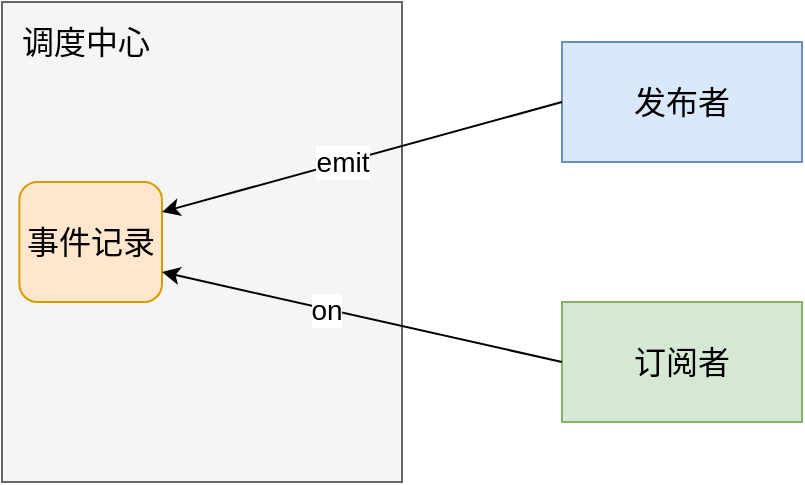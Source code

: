 <mxfile version="20.5.3" type="embed"><diagram id="YJGi8MNPw-SKI1YduvGF" name="Page-1"><mxGraphModel dx="632" dy="536" grid="1" gridSize="10" guides="1" tooltips="1" connect="1" arrows="1" fold="1" page="1" pageScale="1" pageWidth="850" pageHeight="1100" math="0" shadow="0"><root><mxCell id="0"/><mxCell id="1" parent="0"/><mxCell id="8" value="" style="group;fontSize=16;fillColor=#f5f5f5;strokeColor=#666666;fontColor=#333333;" vertex="1" connectable="0" parent="1"><mxGeometry x="91" y="280" width="200" height="240" as="geometry"/></mxCell><mxCell id="6" value="" style="rounded=0;whiteSpace=wrap;html=1;fillColor=#f5f5f5;fontColor=#333333;strokeColor=#666666;" vertex="1" parent="8"><mxGeometry width="200" height="240" as="geometry"/></mxCell><mxCell id="7" value="调度中心" style="text;html=1;strokeColor=none;fillColor=none;align=center;verticalAlign=middle;whiteSpace=wrap;rounded=0;fontSize=16;" vertex="1" parent="8"><mxGeometry x="4.35" y="10" width="75.65" height="20" as="geometry"/></mxCell><mxCell id="9" value="事件记录" style="rounded=1;whiteSpace=wrap;html=1;fontSize=16;fillColor=#ffe6cc;strokeColor=#d79b00;" vertex="1" parent="8"><mxGeometry x="8.7" y="90" width="71.3" height="60" as="geometry"/></mxCell><mxCell id="2" value="发布者" style="rounded=0;whiteSpace=wrap;html=1;fontSize=16;fillColor=#dae8fc;strokeColor=#6c8ebf;" vertex="1" parent="1"><mxGeometry x="371" y="300" width="120" height="60" as="geometry"/></mxCell><mxCell id="3" value="订阅者" style="rounded=0;whiteSpace=wrap;html=1;fontSize=16;fillColor=#d5e8d4;strokeColor=#82b366;" vertex="1" parent="1"><mxGeometry x="371" y="430" width="120" height="60" as="geometry"/></mxCell><mxCell id="13" value="" style="endArrow=classic;html=1;rounded=0;entryX=1;entryY=0.25;entryDx=0;entryDy=0;exitX=0;exitY=0.5;exitDx=0;exitDy=0;" edge="1" parent="1" source="2" target="9"><mxGeometry width="50" height="50" relative="1" as="geometry"><mxPoint x="311" y="339" as="sourcePoint"/><mxPoint x="361" y="380" as="targetPoint"/></mxGeometry></mxCell><mxCell id="18" value="emit" style="edgeLabel;html=1;align=center;verticalAlign=middle;resizable=0;points=[];fontSize=14;" vertex="1" connectable="0" parent="13"><mxGeometry x="0.099" relative="1" as="geometry"><mxPoint as="offset"/></mxGeometry></mxCell><mxCell id="16" value="" style="endArrow=classic;html=1;rounded=0;entryX=1;entryY=0.75;entryDx=0;entryDy=0;exitX=0;exitY=0.5;exitDx=0;exitDy=0;" edge="1" parent="1" source="3" target="9"><mxGeometry width="50" height="50" relative="1" as="geometry"><mxPoint x="371" y="530" as="sourcePoint"/><mxPoint x="361" y="380" as="targetPoint"/></mxGeometry></mxCell><mxCell id="17" value="on" style="edgeLabel;html=1;align=center;verticalAlign=middle;resizable=0;points=[];fontSize=14;" vertex="1" connectable="0" parent="16"><mxGeometry x="0.183" relative="1" as="geometry"><mxPoint as="offset"/></mxGeometry></mxCell></root></mxGraphModel></diagram></mxfile>